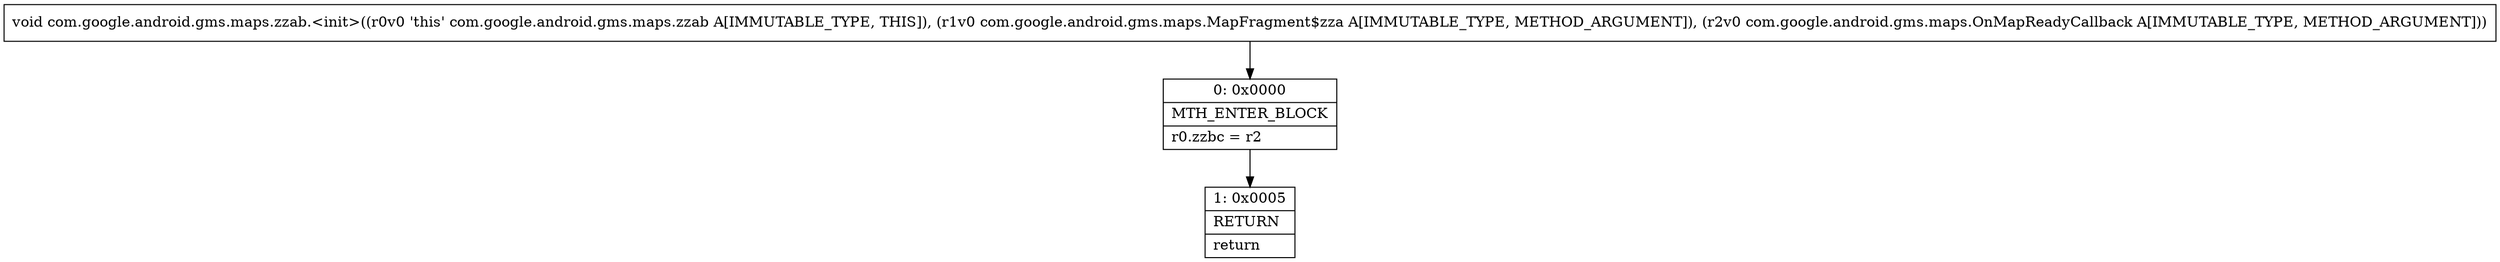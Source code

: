 digraph "CFG forcom.google.android.gms.maps.zzab.\<init\>(Lcom\/google\/android\/gms\/maps\/MapFragment$zza;Lcom\/google\/android\/gms\/maps\/OnMapReadyCallback;)V" {
Node_0 [shape=record,label="{0\:\ 0x0000|MTH_ENTER_BLOCK\l|r0.zzbc = r2\l}"];
Node_1 [shape=record,label="{1\:\ 0x0005|RETURN\l|return\l}"];
MethodNode[shape=record,label="{void com.google.android.gms.maps.zzab.\<init\>((r0v0 'this' com.google.android.gms.maps.zzab A[IMMUTABLE_TYPE, THIS]), (r1v0 com.google.android.gms.maps.MapFragment$zza A[IMMUTABLE_TYPE, METHOD_ARGUMENT]), (r2v0 com.google.android.gms.maps.OnMapReadyCallback A[IMMUTABLE_TYPE, METHOD_ARGUMENT])) }"];
MethodNode -> Node_0;
Node_0 -> Node_1;
}

